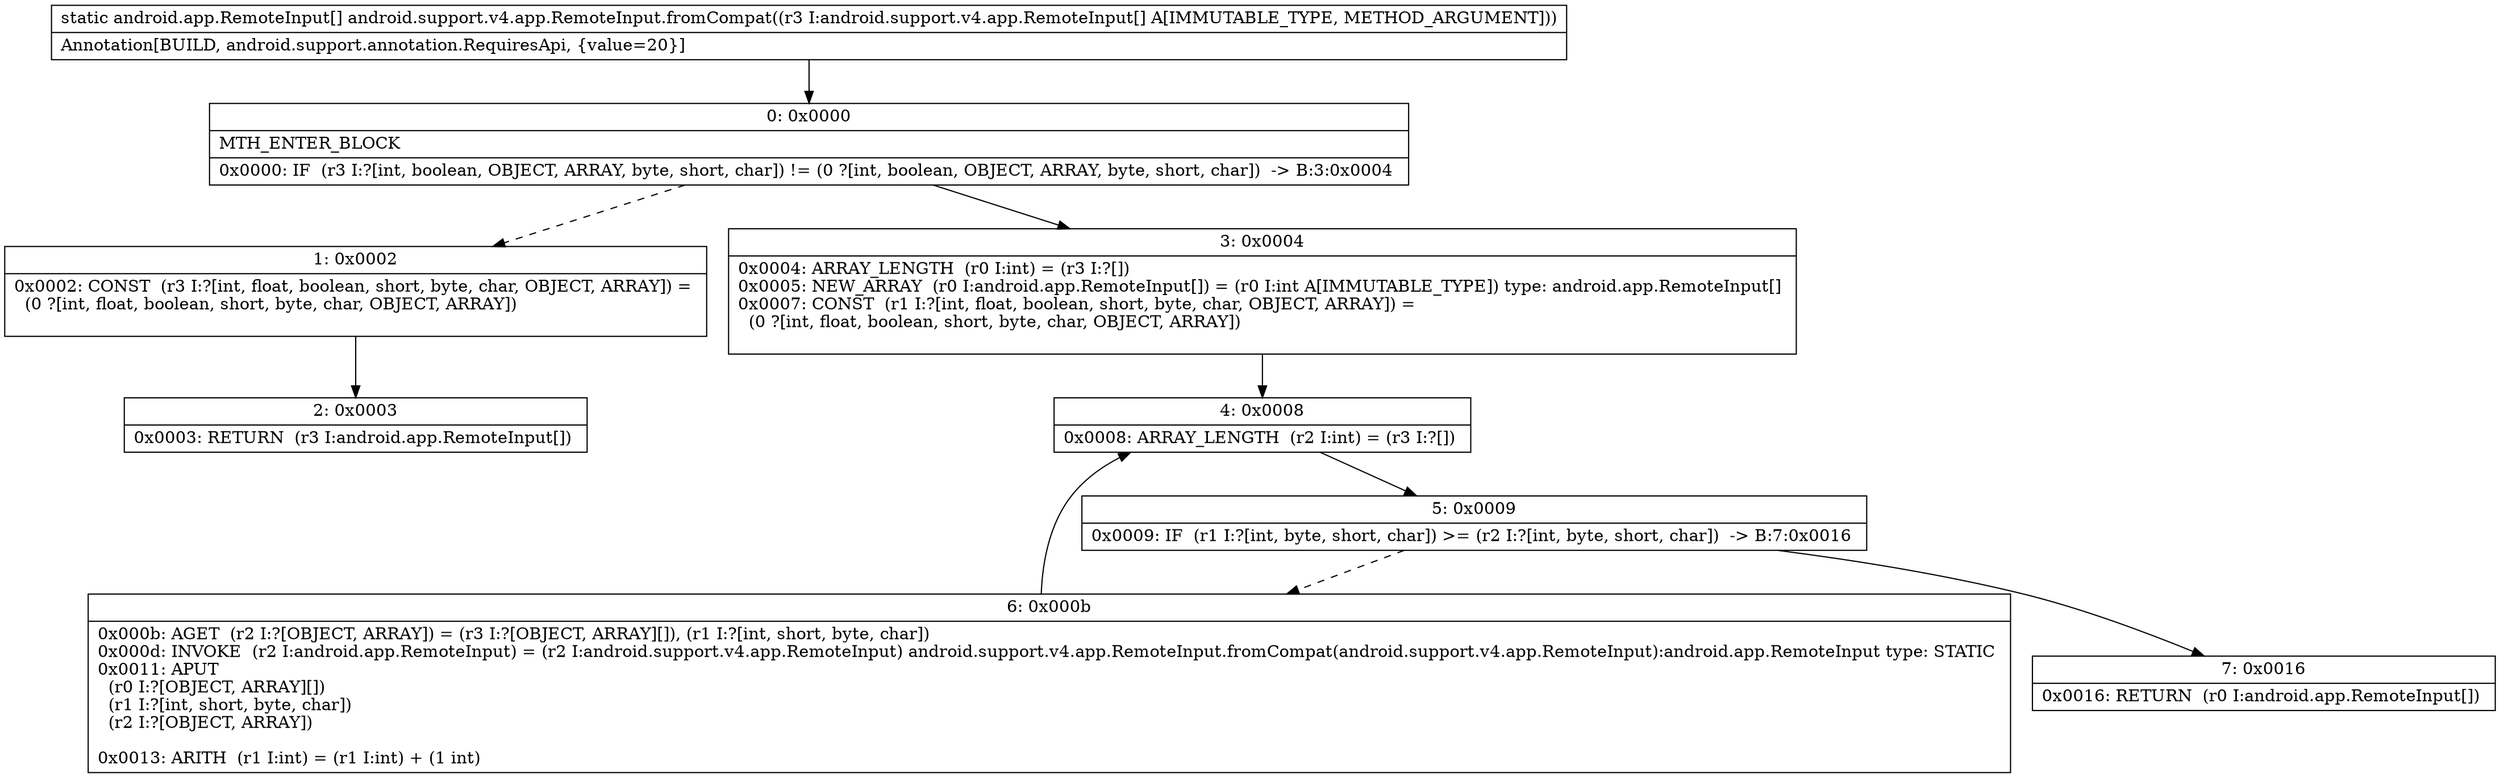digraph "CFG forandroid.support.v4.app.RemoteInput.fromCompat([Landroid\/support\/v4\/app\/RemoteInput;)[Landroid\/app\/RemoteInput;" {
Node_0 [shape=record,label="{0\:\ 0x0000|MTH_ENTER_BLOCK\l|0x0000: IF  (r3 I:?[int, boolean, OBJECT, ARRAY, byte, short, char]) != (0 ?[int, boolean, OBJECT, ARRAY, byte, short, char])  \-\> B:3:0x0004 \l}"];
Node_1 [shape=record,label="{1\:\ 0x0002|0x0002: CONST  (r3 I:?[int, float, boolean, short, byte, char, OBJECT, ARRAY]) = \l  (0 ?[int, float, boolean, short, byte, char, OBJECT, ARRAY])\l \l}"];
Node_2 [shape=record,label="{2\:\ 0x0003|0x0003: RETURN  (r3 I:android.app.RemoteInput[]) \l}"];
Node_3 [shape=record,label="{3\:\ 0x0004|0x0004: ARRAY_LENGTH  (r0 I:int) = (r3 I:?[]) \l0x0005: NEW_ARRAY  (r0 I:android.app.RemoteInput[]) = (r0 I:int A[IMMUTABLE_TYPE]) type: android.app.RemoteInput[] \l0x0007: CONST  (r1 I:?[int, float, boolean, short, byte, char, OBJECT, ARRAY]) = \l  (0 ?[int, float, boolean, short, byte, char, OBJECT, ARRAY])\l \l}"];
Node_4 [shape=record,label="{4\:\ 0x0008|0x0008: ARRAY_LENGTH  (r2 I:int) = (r3 I:?[]) \l}"];
Node_5 [shape=record,label="{5\:\ 0x0009|0x0009: IF  (r1 I:?[int, byte, short, char]) \>= (r2 I:?[int, byte, short, char])  \-\> B:7:0x0016 \l}"];
Node_6 [shape=record,label="{6\:\ 0x000b|0x000b: AGET  (r2 I:?[OBJECT, ARRAY]) = (r3 I:?[OBJECT, ARRAY][]), (r1 I:?[int, short, byte, char]) \l0x000d: INVOKE  (r2 I:android.app.RemoteInput) = (r2 I:android.support.v4.app.RemoteInput) android.support.v4.app.RemoteInput.fromCompat(android.support.v4.app.RemoteInput):android.app.RemoteInput type: STATIC \l0x0011: APUT  \l  (r0 I:?[OBJECT, ARRAY][])\l  (r1 I:?[int, short, byte, char])\l  (r2 I:?[OBJECT, ARRAY])\l \l0x0013: ARITH  (r1 I:int) = (r1 I:int) + (1 int) \l}"];
Node_7 [shape=record,label="{7\:\ 0x0016|0x0016: RETURN  (r0 I:android.app.RemoteInput[]) \l}"];
MethodNode[shape=record,label="{static android.app.RemoteInput[] android.support.v4.app.RemoteInput.fromCompat((r3 I:android.support.v4.app.RemoteInput[] A[IMMUTABLE_TYPE, METHOD_ARGUMENT]))  | Annotation[BUILD, android.support.annotation.RequiresApi, \{value=20\}]\l}"];
MethodNode -> Node_0;
Node_0 -> Node_1[style=dashed];
Node_0 -> Node_3;
Node_1 -> Node_2;
Node_3 -> Node_4;
Node_4 -> Node_5;
Node_5 -> Node_6[style=dashed];
Node_5 -> Node_7;
Node_6 -> Node_4;
}

